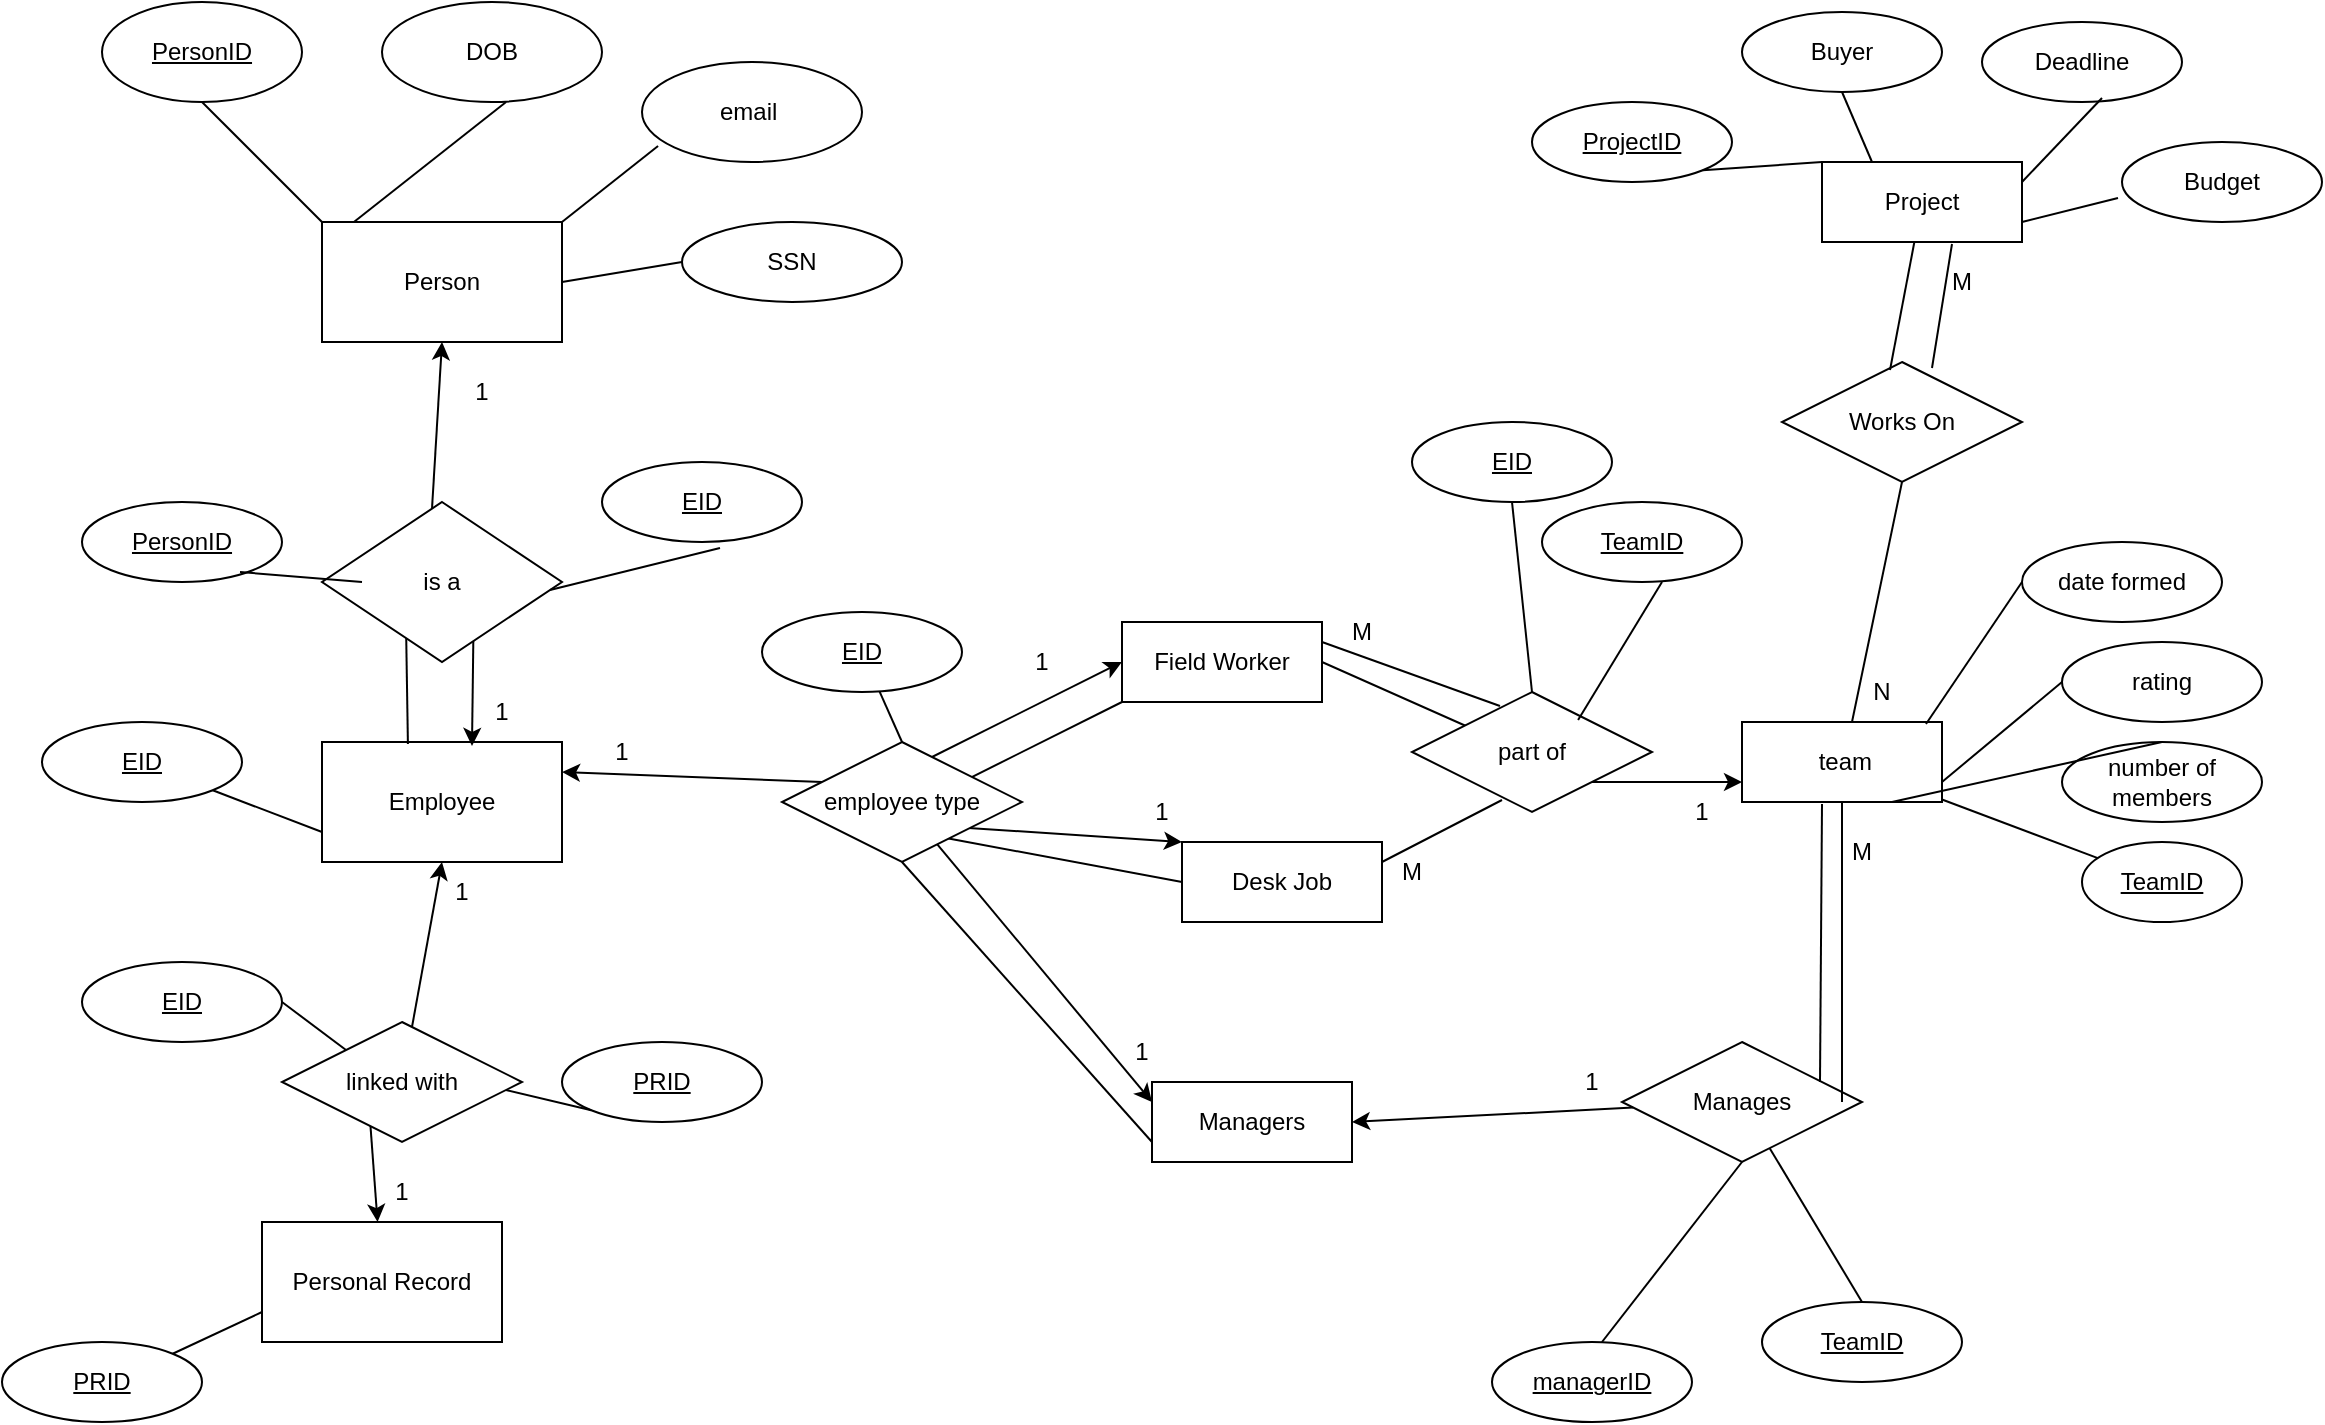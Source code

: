 <mxfile version="24.2.0" type="github">
  <diagram id="R2lEEEUBdFMjLlhIrx00" name="Page-1">
    <mxGraphModel dx="2284" dy="786" grid="1" gridSize="10" guides="1" tooltips="1" connect="1" arrows="1" fold="1" page="1" pageScale="1" pageWidth="850" pageHeight="1100" math="0" shadow="0" extFonts="Permanent Marker^https://fonts.googleapis.com/css?family=Permanent+Marker">
      <root>
        <mxCell id="0" />
        <mxCell id="1" parent="0" />
        <mxCell id="mj0stDpqTELkZ3aWnNAY-2" value="&lt;u&gt;TeamID&lt;/u&gt;" style="ellipse;whiteSpace=wrap;html=1;" vertex="1" parent="1">
          <mxGeometry x="760" y="610" width="80" height="40" as="geometry" />
        </mxCell>
        <mxCell id="mj0stDpqTELkZ3aWnNAY-3" value="Person" style="rounded=0;whiteSpace=wrap;html=1;" vertex="1" parent="1">
          <mxGeometry x="-120" y="300" width="120" height="60" as="geometry" />
        </mxCell>
        <mxCell id="mj0stDpqTELkZ3aWnNAY-4" value="DOB" style="ellipse;whiteSpace=wrap;html=1;" vertex="1" parent="1">
          <mxGeometry x="-90" y="190" width="110" height="50" as="geometry" />
        </mxCell>
        <mxCell id="mj0stDpqTELkZ3aWnNAY-5" value="" style="endArrow=none;html=1;rounded=0;entryX=0.564;entryY=1;entryDx=0;entryDy=0;entryPerimeter=0;exitX=0.133;exitY=0;exitDx=0;exitDy=0;exitPerimeter=0;" edge="1" parent="1" source="mj0stDpqTELkZ3aWnNAY-3" target="mj0stDpqTELkZ3aWnNAY-4">
          <mxGeometry width="50" height="50" relative="1" as="geometry">
            <mxPoint x="140" y="330" as="sourcePoint" />
            <mxPoint x="450" y="290" as="targetPoint" />
          </mxGeometry>
        </mxCell>
        <mxCell id="mj0stDpqTELkZ3aWnNAY-6" value="&lt;u&gt;PersonID&lt;/u&gt;" style="ellipse;whiteSpace=wrap;html=1;" vertex="1" parent="1">
          <mxGeometry x="-230" y="190" width="100" height="50" as="geometry" />
        </mxCell>
        <mxCell id="mj0stDpqTELkZ3aWnNAY-7" value="" style="endArrow=none;html=1;rounded=0;exitX=0.5;exitY=1;exitDx=0;exitDy=0;entryX=0;entryY=0;entryDx=0;entryDy=0;" edge="1" parent="1" source="mj0stDpqTELkZ3aWnNAY-6" target="mj0stDpqTELkZ3aWnNAY-3">
          <mxGeometry width="50" height="50" relative="1" as="geometry">
            <mxPoint x="400" y="340" as="sourcePoint" />
            <mxPoint x="450" y="290" as="targetPoint" />
          </mxGeometry>
        </mxCell>
        <mxCell id="mj0stDpqTELkZ3aWnNAY-8" value="email&amp;nbsp;" style="ellipse;whiteSpace=wrap;html=1;" vertex="1" parent="1">
          <mxGeometry x="40" y="220" width="110" height="50" as="geometry" />
        </mxCell>
        <mxCell id="mj0stDpqTELkZ3aWnNAY-9" value="SSN" style="ellipse;whiteSpace=wrap;html=1;" vertex="1" parent="1">
          <mxGeometry x="60" y="300" width="110" height="40" as="geometry" />
        </mxCell>
        <mxCell id="mj0stDpqTELkZ3aWnNAY-10" value="" style="endArrow=none;html=1;rounded=0;entryX=0.073;entryY=0.84;entryDx=0;entryDy=0;entryPerimeter=0;exitX=1;exitY=0;exitDx=0;exitDy=0;" edge="1" parent="1" source="mj0stDpqTELkZ3aWnNAY-3" target="mj0stDpqTELkZ3aWnNAY-8">
          <mxGeometry width="50" height="50" relative="1" as="geometry">
            <mxPoint x="-10" y="310" as="sourcePoint" />
            <mxPoint x="-60" y="320" as="targetPoint" />
          </mxGeometry>
        </mxCell>
        <mxCell id="mj0stDpqTELkZ3aWnNAY-12" value="" style="endArrow=none;html=1;rounded=0;entryX=0;entryY=0.5;entryDx=0;entryDy=0;exitX=1;exitY=0.5;exitDx=0;exitDy=0;" edge="1" parent="1" source="mj0stDpqTELkZ3aWnNAY-3" target="mj0stDpqTELkZ3aWnNAY-9">
          <mxGeometry width="50" height="50" relative="1" as="geometry">
            <mxPoint x="-110" y="410" as="sourcePoint" />
            <mxPoint x="-60" y="360" as="targetPoint" />
          </mxGeometry>
        </mxCell>
        <mxCell id="mj0stDpqTELkZ3aWnNAY-13" value="Employee" style="rounded=0;whiteSpace=wrap;html=1;" vertex="1" parent="1">
          <mxGeometry x="-120" y="560" width="120" height="60" as="geometry" />
        </mxCell>
        <mxCell id="mj0stDpqTELkZ3aWnNAY-20" value="" style="endArrow=none;html=1;rounded=0;entryX=0.2;entryY=0.888;entryDx=0;entryDy=0;entryPerimeter=0;exitX=0.358;exitY=0.017;exitDx=0;exitDy=0;exitPerimeter=0;" edge="1" parent="1" source="mj0stDpqTELkZ3aWnNAY-13">
          <mxGeometry width="50" height="50" relative="1" as="geometry">
            <mxPoint x="-78" y="550" as="sourcePoint" />
            <mxPoint x="-78" y="501.04" as="targetPoint" />
          </mxGeometry>
        </mxCell>
        <mxCell id="mj0stDpqTELkZ3aWnNAY-21" value="Personal Record" style="rounded=0;whiteSpace=wrap;html=1;" vertex="1" parent="1">
          <mxGeometry x="-150" y="800" width="120" height="60" as="geometry" />
        </mxCell>
        <mxCell id="mj0stDpqTELkZ3aWnNAY-25" value="" style="endArrow=classic;html=1;rounded=0;exitX=0.067;exitY=0.988;exitDx=0;exitDy=0;exitPerimeter=0;" edge="1" parent="1" target="mj0stDpqTELkZ3aWnNAY-21">
          <mxGeometry width="50" height="50" relative="1" as="geometry">
            <mxPoint x="-95.98" y="749.04" as="sourcePoint" />
            <mxPoint x="-70" y="800" as="targetPoint" />
          </mxGeometry>
        </mxCell>
        <mxCell id="mj0stDpqTELkZ3aWnNAY-26" value="" style="endArrow=classic;html=1;rounded=0;entryX=0.5;entryY=1;entryDx=0;entryDy=0;" edge="1" parent="1" source="mj0stDpqTELkZ3aWnNAY-77" target="mj0stDpqTELkZ3aWnNAY-13">
          <mxGeometry width="50" height="50" relative="1" as="geometry">
            <mxPoint x="-60" y="690" as="sourcePoint" />
            <mxPoint x="-290" y="690" as="targetPoint" />
          </mxGeometry>
        </mxCell>
        <mxCell id="mj0stDpqTELkZ3aWnNAY-28" value="1" style="text;strokeColor=none;align=center;fillColor=none;html=1;verticalAlign=middle;whiteSpace=wrap;rounded=0;" vertex="1" parent="1">
          <mxGeometry x="-80" y="620" width="60" height="30" as="geometry" />
        </mxCell>
        <mxCell id="mj0stDpqTELkZ3aWnNAY-29" value="1" style="text;strokeColor=none;align=center;fillColor=none;html=1;verticalAlign=middle;whiteSpace=wrap;rounded=0;" vertex="1" parent="1">
          <mxGeometry x="-110" y="770" width="60" height="30" as="geometry" />
        </mxCell>
        <mxCell id="mj0stDpqTELkZ3aWnNAY-30" value="" style="endArrow=classic;html=1;rounded=0;entryX=0.5;entryY=1;entryDx=0;entryDy=0;exitX=0.417;exitY=0.163;exitDx=0;exitDy=0;exitPerimeter=0;" edge="1" parent="1" target="mj0stDpqTELkZ3aWnNAY-3">
          <mxGeometry width="50" height="50" relative="1" as="geometry">
            <mxPoint x="-64.98" y="443.04" as="sourcePoint" />
            <mxPoint x="-210" y="420" as="targetPoint" />
          </mxGeometry>
        </mxCell>
        <mxCell id="mj0stDpqTELkZ3aWnNAY-31" value="1" style="text;strokeColor=none;align=center;fillColor=none;html=1;verticalAlign=middle;whiteSpace=wrap;rounded=0;" vertex="1" parent="1">
          <mxGeometry x="-70" y="370" width="60" height="30" as="geometry" />
        </mxCell>
        <mxCell id="mj0stDpqTELkZ3aWnNAY-33" value="" style="endArrow=classic;html=1;rounded=0;entryX=0.625;entryY=0.033;entryDx=0;entryDy=0;entryPerimeter=0;exitX=0.767;exitY=0.638;exitDx=0;exitDy=0;exitPerimeter=0;" edge="1" parent="1" target="mj0stDpqTELkZ3aWnNAY-13">
          <mxGeometry width="50" height="50" relative="1" as="geometry">
            <mxPoint x="-43.98" y="481.04" as="sourcePoint" />
            <mxPoint x="-260" y="470" as="targetPoint" />
          </mxGeometry>
        </mxCell>
        <mxCell id="mj0stDpqTELkZ3aWnNAY-34" value="1" style="text;strokeColor=none;align=center;fillColor=none;html=1;verticalAlign=middle;whiteSpace=wrap;rounded=0;" vertex="1" parent="1">
          <mxGeometry x="-60" y="530" width="60" height="30" as="geometry" />
        </mxCell>
        <mxCell id="mj0stDpqTELkZ3aWnNAY-36" value="EID" style="ellipse;whiteSpace=wrap;html=1;align=center;fontStyle=4;" vertex="1" parent="1">
          <mxGeometry x="-260" y="550" width="100" height="40" as="geometry" />
        </mxCell>
        <mxCell id="mj0stDpqTELkZ3aWnNAY-37" value="" style="endArrow=none;html=1;rounded=0;exitX=1;exitY=1;exitDx=0;exitDy=0;entryX=0;entryY=0.75;entryDx=0;entryDy=0;" edge="1" parent="1" source="mj0stDpqTELkZ3aWnNAY-36" target="mj0stDpqTELkZ3aWnNAY-13">
          <mxGeometry relative="1" as="geometry">
            <mxPoint x="-270" y="640" as="sourcePoint" />
            <mxPoint x="-110" y="640" as="targetPoint" />
          </mxGeometry>
        </mxCell>
        <mxCell id="mj0stDpqTELkZ3aWnNAY-38" value="PRID" style="ellipse;whiteSpace=wrap;html=1;align=center;fontStyle=4;" vertex="1" parent="1">
          <mxGeometry x="-280" y="860" width="100" height="40" as="geometry" />
        </mxCell>
        <mxCell id="mj0stDpqTELkZ3aWnNAY-39" value="" style="endArrow=none;html=1;rounded=0;entryX=1;entryY=0;entryDx=0;entryDy=0;exitX=0;exitY=0.75;exitDx=0;exitDy=0;" edge="1" parent="1" source="mj0stDpqTELkZ3aWnNAY-21" target="mj0stDpqTELkZ3aWnNAY-38">
          <mxGeometry relative="1" as="geometry">
            <mxPoint x="-170" y="700" as="sourcePoint" />
            <mxPoint x="-10" y="700" as="targetPoint" />
          </mxGeometry>
        </mxCell>
        <mxCell id="mj0stDpqTELkZ3aWnNAY-40" value="EID" style="ellipse;whiteSpace=wrap;html=1;align=center;fontStyle=4;" vertex="1" parent="1">
          <mxGeometry x="-240" y="670" width="100" height="40" as="geometry" />
        </mxCell>
        <mxCell id="mj0stDpqTELkZ3aWnNAY-41" value="" style="endArrow=none;html=1;rounded=0;exitX=1;exitY=0.5;exitDx=0;exitDy=0;entryX=0;entryY=0.625;entryDx=0;entryDy=0;entryPerimeter=0;" edge="1" parent="1" source="mj0stDpqTELkZ3aWnNAY-40">
          <mxGeometry relative="1" as="geometry">
            <mxPoint x="-170" y="700" as="sourcePoint" />
            <mxPoint x="-100" y="720" as="targetPoint" />
          </mxGeometry>
        </mxCell>
        <mxCell id="mj0stDpqTELkZ3aWnNAY-42" value="PRID" style="ellipse;whiteSpace=wrap;html=1;align=center;fontStyle=4;" vertex="1" parent="1">
          <mxGeometry y="710" width="100" height="40" as="geometry" />
        </mxCell>
        <mxCell id="mj0stDpqTELkZ3aWnNAY-43" value="" style="endArrow=none;html=1;rounded=0;exitX=0.633;exitY=0.7;exitDx=0;exitDy=0;exitPerimeter=0;entryX=0;entryY=1;entryDx=0;entryDy=0;" edge="1" parent="1" target="mj0stDpqTELkZ3aWnNAY-42">
          <mxGeometry relative="1" as="geometry">
            <mxPoint x="-62.02" y="726" as="sourcePoint" />
            <mxPoint x="140" y="770" as="targetPoint" />
          </mxGeometry>
        </mxCell>
        <mxCell id="mj0stDpqTELkZ3aWnNAY-45" value="" style="endArrow=classic;html=1;rounded=0;exitX=0;exitY=0.25;exitDx=0;exitDy=0;entryX=1;entryY=0.25;entryDx=0;entryDy=0;" edge="1" parent="1" source="mj0stDpqTELkZ3aWnNAY-75" target="mj0stDpqTELkZ3aWnNAY-13">
          <mxGeometry width="50" height="50" relative="1" as="geometry">
            <mxPoint x="150" y="570" as="sourcePoint" />
            <mxPoint x="20" y="470" as="targetPoint" />
          </mxGeometry>
        </mxCell>
        <mxCell id="mj0stDpqTELkZ3aWnNAY-46" value="" style="endArrow=none;html=1;rounded=0;entryX=0;entryY=1;entryDx=0;entryDy=0;" edge="1" parent="1" target="mj0stDpqTELkZ3aWnNAY-47">
          <mxGeometry width="50" height="50" relative="1" as="geometry">
            <mxPoint x="197.143" y="581.429" as="sourcePoint" />
            <mxPoint x="-350" y="630" as="targetPoint" />
          </mxGeometry>
        </mxCell>
        <mxCell id="mj0stDpqTELkZ3aWnNAY-47" value="Field Worker" style="whiteSpace=wrap;html=1;align=center;" vertex="1" parent="1">
          <mxGeometry x="280" y="500" width="100" height="40" as="geometry" />
        </mxCell>
        <mxCell id="mj0stDpqTELkZ3aWnNAY-48" value="" style="endArrow=classic;html=1;rounded=0;entryX=0;entryY=0.5;entryDx=0;entryDy=0;exitX=0.5;exitY=0;exitDx=0;exitDy=0;" edge="1" parent="1" target="mj0stDpqTELkZ3aWnNAY-47">
          <mxGeometry width="50" height="50" relative="1" as="geometry">
            <mxPoint x="180" y="570" as="sourcePoint" />
            <mxPoint x="240" y="520" as="targetPoint" />
          </mxGeometry>
        </mxCell>
        <mxCell id="mj0stDpqTELkZ3aWnNAY-49" value="1" style="text;strokeColor=none;align=center;fillColor=none;html=1;verticalAlign=middle;whiteSpace=wrap;rounded=0;" vertex="1" parent="1">
          <mxGeometry y="550" width="60" height="30" as="geometry" />
        </mxCell>
        <mxCell id="mj0stDpqTELkZ3aWnNAY-50" value="1" style="text;strokeColor=none;align=center;fillColor=none;html=1;verticalAlign=middle;whiteSpace=wrap;rounded=0;" vertex="1" parent="1">
          <mxGeometry x="210" y="505" width="60" height="30" as="geometry" />
        </mxCell>
        <mxCell id="mj0stDpqTELkZ3aWnNAY-51" value="Desk Job" style="whiteSpace=wrap;html=1;align=center;" vertex="1" parent="1">
          <mxGeometry x="310" y="610" width="100" height="40" as="geometry" />
        </mxCell>
        <mxCell id="mj0stDpqTELkZ3aWnNAY-52" value="" style="endArrow=classic;html=1;rounded=0;entryX=0;entryY=0;entryDx=0;entryDy=0;exitX=0.633;exitY=0.65;exitDx=0;exitDy=0;exitPerimeter=0;" edge="1" parent="1" target="mj0stDpqTELkZ3aWnNAY-51">
          <mxGeometry width="50" height="50" relative="1" as="geometry">
            <mxPoint x="187.98" y="602" as="sourcePoint" />
            <mxPoint x="260" y="640" as="targetPoint" />
          </mxGeometry>
        </mxCell>
        <mxCell id="mj0stDpqTELkZ3aWnNAY-53" value="" style="endArrow=none;html=1;rounded=0;entryX=0;entryY=0.5;entryDx=0;entryDy=0;exitX=0.683;exitY=0.8;exitDx=0;exitDy=0;exitPerimeter=0;" edge="1" parent="1" source="mj0stDpqTELkZ3aWnNAY-75" target="mj0stDpqTELkZ3aWnNAY-51">
          <mxGeometry width="50" height="50" relative="1" as="geometry">
            <mxPoint x="210" y="610" as="sourcePoint" />
            <mxPoint x="300" y="630" as="targetPoint" />
          </mxGeometry>
        </mxCell>
        <mxCell id="mj0stDpqTELkZ3aWnNAY-54" value="1" style="text;strokeColor=none;align=center;fillColor=none;html=1;verticalAlign=middle;whiteSpace=wrap;rounded=0;" vertex="1" parent="1">
          <mxGeometry x="270" y="580" width="60" height="30" as="geometry" />
        </mxCell>
        <mxCell id="mj0stDpqTELkZ3aWnNAY-55" value="&amp;nbsp;team" style="whiteSpace=wrap;html=1;align=center;" vertex="1" parent="1">
          <mxGeometry x="590" y="550" width="100" height="40" as="geometry" />
        </mxCell>
        <mxCell id="mj0stDpqTELkZ3aWnNAY-58" value="" style="endArrow=none;html=1;rounded=0;" edge="1" parent="1" source="mj0stDpqTELkZ3aWnNAY-2" target="mj0stDpqTELkZ3aWnNAY-55">
          <mxGeometry width="50" height="50" relative="1" as="geometry">
            <mxPoint x="550" y="610" as="sourcePoint" />
            <mxPoint x="600" y="570" as="targetPoint" />
          </mxGeometry>
        </mxCell>
        <mxCell id="mj0stDpqTELkZ3aWnNAY-61" value="number of members" style="ellipse;whiteSpace=wrap;html=1;align=center;" vertex="1" parent="1">
          <mxGeometry x="750" y="560" width="100" height="40" as="geometry" />
        </mxCell>
        <mxCell id="mj0stDpqTELkZ3aWnNAY-63" value="" style="endArrow=none;html=1;rounded=0;entryX=0.75;entryY=1;entryDx=0;entryDy=0;exitX=0.5;exitY=0;exitDx=0;exitDy=0;" edge="1" parent="1" source="mj0stDpqTELkZ3aWnNAY-61" target="mj0stDpqTELkZ3aWnNAY-55">
          <mxGeometry width="50" height="50" relative="1" as="geometry">
            <mxPoint x="530" y="730" as="sourcePoint" />
            <mxPoint x="580" y="680" as="targetPoint" />
          </mxGeometry>
        </mxCell>
        <mxCell id="mj0stDpqTELkZ3aWnNAY-65" value="rating" style="ellipse;whiteSpace=wrap;html=1;align=center;" vertex="1" parent="1">
          <mxGeometry x="750" y="510" width="100" height="40" as="geometry" />
        </mxCell>
        <mxCell id="mj0stDpqTELkZ3aWnNAY-66" value="" style="endArrow=none;html=1;rounded=0;entryX=0;entryY=0.5;entryDx=0;entryDy=0;exitX=1;exitY=0.75;exitDx=0;exitDy=0;" edge="1" parent="1" source="mj0stDpqTELkZ3aWnNAY-55" target="mj0stDpqTELkZ3aWnNAY-65">
          <mxGeometry width="50" height="50" relative="1" as="geometry">
            <mxPoint x="620" y="530" as="sourcePoint" />
            <mxPoint x="670" y="480" as="targetPoint" />
          </mxGeometry>
        </mxCell>
        <mxCell id="mj0stDpqTELkZ3aWnNAY-67" value="date formed" style="ellipse;whiteSpace=wrap;html=1;align=center;" vertex="1" parent="1">
          <mxGeometry x="730" y="460" width="100" height="40" as="geometry" />
        </mxCell>
        <mxCell id="mj0stDpqTELkZ3aWnNAY-68" value="" style="endArrow=none;html=1;rounded=0;entryX=0;entryY=0.5;entryDx=0;entryDy=0;exitX=0.92;exitY=0.025;exitDx=0;exitDy=0;exitPerimeter=0;" edge="1" parent="1" source="mj0stDpqTELkZ3aWnNAY-55" target="mj0stDpqTELkZ3aWnNAY-67">
          <mxGeometry width="50" height="50" relative="1" as="geometry">
            <mxPoint x="600" y="510" as="sourcePoint" />
            <mxPoint x="650" y="460" as="targetPoint" />
          </mxGeometry>
        </mxCell>
        <mxCell id="mj0stDpqTELkZ3aWnNAY-71" value="" style="endArrow=classic;html=1;rounded=0;entryX=0;entryY=0.75;entryDx=0;entryDy=0;exitX=1;exitY=1;exitDx=0;exitDy=0;" edge="1" parent="1" source="mj0stDpqTELkZ3aWnNAY-78" target="mj0stDpqTELkZ3aWnNAY-55">
          <mxGeometry width="50" height="50" relative="1" as="geometry">
            <mxPoint x="525" y="578" as="sourcePoint" />
            <mxPoint x="260" y="650" as="targetPoint" />
          </mxGeometry>
        </mxCell>
        <mxCell id="mj0stDpqTELkZ3aWnNAY-72" value="1" style="text;strokeColor=none;align=center;fillColor=none;html=1;verticalAlign=middle;whiteSpace=wrap;rounded=0;" vertex="1" parent="1">
          <mxGeometry x="540" y="580" width="60" height="30" as="geometry" />
        </mxCell>
        <mxCell id="mj0stDpqTELkZ3aWnNAY-73" value="" style="endArrow=none;html=1;rounded=0;entryX=0;entryY=0.25;entryDx=0;entryDy=0;exitX=1;exitY=0.5;exitDx=0;exitDy=0;" edge="1" parent="1" source="mj0stDpqTELkZ3aWnNAY-47">
          <mxGeometry width="50" height="50" relative="1" as="geometry">
            <mxPoint x="210" y="700" as="sourcePoint" />
            <mxPoint x="470" y="560" as="targetPoint" />
          </mxGeometry>
        </mxCell>
        <mxCell id="mj0stDpqTELkZ3aWnNAY-74" value="" style="endArrow=none;html=1;rounded=0;entryX=-0.017;entryY=0.025;entryDx=0;entryDy=0;entryPerimeter=0;exitX=1;exitY=0.25;exitDx=0;exitDy=0;" edge="1" parent="1" source="mj0stDpqTELkZ3aWnNAY-47">
          <mxGeometry width="50" height="50" relative="1" as="geometry">
            <mxPoint x="370" y="740" as="sourcePoint" />
            <mxPoint x="468.98" y="542" as="targetPoint" />
          </mxGeometry>
        </mxCell>
        <mxCell id="mj0stDpqTELkZ3aWnNAY-75" value="employee type" style="shape=rhombus;perimeter=rhombusPerimeter;whiteSpace=wrap;html=1;align=center;" vertex="1" parent="1">
          <mxGeometry x="110" y="560" width="120" height="60" as="geometry" />
        </mxCell>
        <mxCell id="mj0stDpqTELkZ3aWnNAY-76" value="is a" style="shape=rhombus;perimeter=rhombusPerimeter;whiteSpace=wrap;html=1;align=center;" vertex="1" parent="1">
          <mxGeometry x="-120" y="440" width="120" height="80" as="geometry" />
        </mxCell>
        <mxCell id="mj0stDpqTELkZ3aWnNAY-77" value="linked with" style="shape=rhombus;perimeter=rhombusPerimeter;whiteSpace=wrap;html=1;align=center;" vertex="1" parent="1">
          <mxGeometry x="-140" y="700" width="120" height="60" as="geometry" />
        </mxCell>
        <mxCell id="mj0stDpqTELkZ3aWnNAY-78" value="part of" style="shape=rhombus;perimeter=rhombusPerimeter;whiteSpace=wrap;html=1;align=center;" vertex="1" parent="1">
          <mxGeometry x="425" y="535" width="120" height="60" as="geometry" />
        </mxCell>
        <mxCell id="mj0stDpqTELkZ3aWnNAY-79" value="M" style="text;strokeColor=none;align=center;fillColor=none;html=1;verticalAlign=middle;whiteSpace=wrap;rounded=0;" vertex="1" parent="1">
          <mxGeometry x="370" y="490" width="60" height="30" as="geometry" />
        </mxCell>
        <mxCell id="mj0stDpqTELkZ3aWnNAY-80" value="" style="endArrow=none;html=1;rounded=0;entryX=0.375;entryY=0.9;entryDx=0;entryDy=0;entryPerimeter=0;exitX=1;exitY=0.25;exitDx=0;exitDy=0;" edge="1" parent="1" source="mj0stDpqTELkZ3aWnNAY-51" target="mj0stDpqTELkZ3aWnNAY-78">
          <mxGeometry relative="1" as="geometry">
            <mxPoint x="400" y="620" as="sourcePoint" />
            <mxPoint x="560" y="620" as="targetPoint" />
          </mxGeometry>
        </mxCell>
        <mxCell id="mj0stDpqTELkZ3aWnNAY-81" value="M" style="text;strokeColor=none;align=center;fillColor=none;html=1;verticalAlign=middle;whiteSpace=wrap;rounded=0;" vertex="1" parent="1">
          <mxGeometry x="395" y="610" width="60" height="30" as="geometry" />
        </mxCell>
        <mxCell id="mj0stDpqTELkZ3aWnNAY-83" value="Managers" style="whiteSpace=wrap;html=1;align=center;" vertex="1" parent="1">
          <mxGeometry x="295" y="730" width="100" height="40" as="geometry" />
        </mxCell>
        <mxCell id="mj0stDpqTELkZ3aWnNAY-87" value="" style="endArrow=none;html=1;rounded=0;entryX=0;entryY=0.75;entryDx=0;entryDy=0;exitX=0.5;exitY=1;exitDx=0;exitDy=0;" edge="1" parent="1" source="mj0stDpqTELkZ3aWnNAY-75" target="mj0stDpqTELkZ3aWnNAY-83">
          <mxGeometry width="50" height="50" relative="1" as="geometry">
            <mxPoint x="150" y="650" as="sourcePoint" />
            <mxPoint x="240" y="730" as="targetPoint" />
          </mxGeometry>
        </mxCell>
        <mxCell id="mj0stDpqTELkZ3aWnNAY-88" value="" style="endArrow=classic;html=1;rounded=0;entryX=0;entryY=0.25;entryDx=0;entryDy=0;" edge="1" parent="1" source="mj0stDpqTELkZ3aWnNAY-75" target="mj0stDpqTELkZ3aWnNAY-83">
          <mxGeometry width="50" height="50" relative="1" as="geometry">
            <mxPoint x="140" y="790" as="sourcePoint" />
            <mxPoint x="190" y="740" as="targetPoint" />
          </mxGeometry>
        </mxCell>
        <mxCell id="mj0stDpqTELkZ3aWnNAY-89" value="1" style="text;strokeColor=none;align=center;fillColor=none;html=1;verticalAlign=middle;whiteSpace=wrap;rounded=0;" vertex="1" parent="1">
          <mxGeometry x="260" y="700" width="60" height="30" as="geometry" />
        </mxCell>
        <mxCell id="mj0stDpqTELkZ3aWnNAY-90" value="Manages" style="shape=rhombus;perimeter=rhombusPerimeter;whiteSpace=wrap;html=1;align=center;" vertex="1" parent="1">
          <mxGeometry x="530" y="710" width="120" height="60" as="geometry" />
        </mxCell>
        <mxCell id="mj0stDpqTELkZ3aWnNAY-91" value="" style="endArrow=classic;html=1;rounded=0;entryX=1;entryY=0.5;entryDx=0;entryDy=0;" edge="1" parent="1" source="mj0stDpqTELkZ3aWnNAY-90" target="mj0stDpqTELkZ3aWnNAY-83">
          <mxGeometry width="50" height="50" relative="1" as="geometry">
            <mxPoint x="480" y="840" as="sourcePoint" />
            <mxPoint x="530" y="790" as="targetPoint" />
          </mxGeometry>
        </mxCell>
        <mxCell id="mj0stDpqTELkZ3aWnNAY-92" value="" style="endArrow=none;html=1;rounded=0;entryX=0.5;entryY=1;entryDx=0;entryDy=0;" edge="1" parent="1" target="mj0stDpqTELkZ3aWnNAY-55">
          <mxGeometry width="50" height="50" relative="1" as="geometry">
            <mxPoint x="640" y="740" as="sourcePoint" />
            <mxPoint x="710" y="670" as="targetPoint" />
          </mxGeometry>
        </mxCell>
        <mxCell id="mj0stDpqTELkZ3aWnNAY-93" value="1" style="text;strokeColor=none;align=center;fillColor=none;html=1;verticalAlign=middle;whiteSpace=wrap;rounded=0;" vertex="1" parent="1">
          <mxGeometry x="485" y="715" width="60" height="30" as="geometry" />
        </mxCell>
        <mxCell id="mj0stDpqTELkZ3aWnNAY-95" value="M" style="text;strokeColor=none;align=center;fillColor=none;html=1;verticalAlign=middle;whiteSpace=wrap;rounded=0;" vertex="1" parent="1">
          <mxGeometry x="620" y="600" width="60" height="30" as="geometry" />
        </mxCell>
        <mxCell id="mj0stDpqTELkZ3aWnNAY-96" value="" style="endArrow=none;html=1;rounded=0;entryX=0.4;entryY=1.025;entryDx=0;entryDy=0;exitX=0.825;exitY=0.333;exitDx=0;exitDy=0;exitPerimeter=0;entryPerimeter=0;" edge="1" parent="1" source="mj0stDpqTELkZ3aWnNAY-90" target="mj0stDpqTELkZ3aWnNAY-55">
          <mxGeometry width="50" height="50" relative="1" as="geometry">
            <mxPoint x="600" y="700" as="sourcePoint" />
            <mxPoint x="650" y="650" as="targetPoint" />
          </mxGeometry>
        </mxCell>
        <mxCell id="mj0stDpqTELkZ3aWnNAY-97" value="managerID" style="ellipse;whiteSpace=wrap;html=1;align=center;fontStyle=4;" vertex="1" parent="1">
          <mxGeometry x="465" y="860" width="100" height="40" as="geometry" />
        </mxCell>
        <mxCell id="mj0stDpqTELkZ3aWnNAY-98" value="" style="endArrow=none;html=1;rounded=0;entryX=0.5;entryY=1;entryDx=0;entryDy=0;" edge="1" parent="1" target="mj0stDpqTELkZ3aWnNAY-90">
          <mxGeometry width="50" height="50" relative="1" as="geometry">
            <mxPoint x="520" y="860" as="sourcePoint" />
            <mxPoint x="570" y="810" as="targetPoint" />
          </mxGeometry>
        </mxCell>
        <mxCell id="mj0stDpqTELkZ3aWnNAY-99" value="TeamID" style="ellipse;whiteSpace=wrap;html=1;align=center;fontStyle=4;" vertex="1" parent="1">
          <mxGeometry x="600" y="840" width="100" height="40" as="geometry" />
        </mxCell>
        <mxCell id="mj0stDpqTELkZ3aWnNAY-100" value="" style="endArrow=none;html=1;rounded=0;exitX=0.5;exitY=0;exitDx=0;exitDy=0;" edge="1" parent="1" source="mj0stDpqTELkZ3aWnNAY-99" target="mj0stDpqTELkZ3aWnNAY-90">
          <mxGeometry width="50" height="50" relative="1" as="geometry">
            <mxPoint x="660" y="830" as="sourcePoint" />
            <mxPoint x="710" y="780" as="targetPoint" />
          </mxGeometry>
        </mxCell>
        <mxCell id="mj0stDpqTELkZ3aWnNAY-101" value="EID" style="ellipse;whiteSpace=wrap;html=1;align=center;fontStyle=4;" vertex="1" parent="1">
          <mxGeometry x="425" y="400" width="100" height="40" as="geometry" />
        </mxCell>
        <mxCell id="mj0stDpqTELkZ3aWnNAY-102" value="" style="endArrow=none;html=1;rounded=0;entryX=0.5;entryY=1;entryDx=0;entryDy=0;exitX=0.5;exitY=0;exitDx=0;exitDy=0;" edge="1" parent="1" source="mj0stDpqTELkZ3aWnNAY-78" target="mj0stDpqTELkZ3aWnNAY-101">
          <mxGeometry width="50" height="50" relative="1" as="geometry">
            <mxPoint x="490" y="530" as="sourcePoint" />
            <mxPoint x="530" y="470" as="targetPoint" />
          </mxGeometry>
        </mxCell>
        <mxCell id="mj0stDpqTELkZ3aWnNAY-103" value="TeamID" style="ellipse;whiteSpace=wrap;html=1;align=center;fontStyle=4;" vertex="1" parent="1">
          <mxGeometry x="490" y="440" width="100" height="40" as="geometry" />
        </mxCell>
        <mxCell id="mj0stDpqTELkZ3aWnNAY-104" value="" style="endArrow=none;html=1;rounded=0;exitX=0.692;exitY=0.233;exitDx=0;exitDy=0;exitPerimeter=0;" edge="1" parent="1" source="mj0stDpqTELkZ3aWnNAY-78">
          <mxGeometry width="50" height="50" relative="1" as="geometry">
            <mxPoint x="500" y="530" as="sourcePoint" />
            <mxPoint x="550" y="480" as="targetPoint" />
          </mxGeometry>
        </mxCell>
        <mxCell id="mj0stDpqTELkZ3aWnNAY-105" value="PersonID" style="ellipse;whiteSpace=wrap;html=1;align=center;fontStyle=4;" vertex="1" parent="1">
          <mxGeometry x="-240" y="440" width="100" height="40" as="geometry" />
        </mxCell>
        <mxCell id="mj0stDpqTELkZ3aWnNAY-106" value="" style="endArrow=none;html=1;rounded=0;exitX=0.79;exitY=0.875;exitDx=0;exitDy=0;exitPerimeter=0;" edge="1" parent="1" source="mj0stDpqTELkZ3aWnNAY-105">
          <mxGeometry width="50" height="50" relative="1" as="geometry">
            <mxPoint x="-150" y="530" as="sourcePoint" />
            <mxPoint x="-100" y="480" as="targetPoint" />
          </mxGeometry>
        </mxCell>
        <mxCell id="mj0stDpqTELkZ3aWnNAY-107" value="EID" style="ellipse;whiteSpace=wrap;html=1;align=center;fontStyle=4;" vertex="1" parent="1">
          <mxGeometry x="20" y="420" width="100" height="40" as="geometry" />
        </mxCell>
        <mxCell id="mj0stDpqTELkZ3aWnNAY-108" value="" style="endArrow=none;html=1;rounded=0;entryX=0.59;entryY=1.075;entryDx=0;entryDy=0;entryPerimeter=0;exitX=0.95;exitY=0.55;exitDx=0;exitDy=0;exitPerimeter=0;" edge="1" parent="1" source="mj0stDpqTELkZ3aWnNAY-76" target="mj0stDpqTELkZ3aWnNAY-107">
          <mxGeometry width="50" height="50" relative="1" as="geometry">
            <mxPoint x="40" y="520" as="sourcePoint" />
            <mxPoint x="90" y="470" as="targetPoint" />
          </mxGeometry>
        </mxCell>
        <mxCell id="mj0stDpqTELkZ3aWnNAY-109" value="EID" style="ellipse;whiteSpace=wrap;html=1;align=center;fontStyle=4;" vertex="1" parent="1">
          <mxGeometry x="100" y="495" width="100" height="40" as="geometry" />
        </mxCell>
        <mxCell id="mj0stDpqTELkZ3aWnNAY-110" value="" style="endArrow=none;html=1;rounded=0;exitX=0.5;exitY=0;exitDx=0;exitDy=0;" edge="1" parent="1" source="mj0stDpqTELkZ3aWnNAY-75" target="mj0stDpqTELkZ3aWnNAY-109">
          <mxGeometry width="50" height="50" relative="1" as="geometry">
            <mxPoint x="80" y="590" as="sourcePoint" />
            <mxPoint x="130" y="540" as="targetPoint" />
          </mxGeometry>
        </mxCell>
        <mxCell id="mj0stDpqTELkZ3aWnNAY-111" value="Project" style="whiteSpace=wrap;html=1;align=center;" vertex="1" parent="1">
          <mxGeometry x="630" y="270" width="100" height="40" as="geometry" />
        </mxCell>
        <mxCell id="mj0stDpqTELkZ3aWnNAY-112" value="ProjectID" style="ellipse;whiteSpace=wrap;html=1;align=center;fontStyle=4;" vertex="1" parent="1">
          <mxGeometry x="485" y="240" width="100" height="40" as="geometry" />
        </mxCell>
        <mxCell id="mj0stDpqTELkZ3aWnNAY-113" value="" style="endArrow=none;html=1;rounded=0;exitX=1;exitY=1;exitDx=0;exitDy=0;" edge="1" parent="1" source="mj0stDpqTELkZ3aWnNAY-112">
          <mxGeometry width="50" height="50" relative="1" as="geometry">
            <mxPoint x="580" y="320" as="sourcePoint" />
            <mxPoint x="630" y="270" as="targetPoint" />
          </mxGeometry>
        </mxCell>
        <mxCell id="mj0stDpqTELkZ3aWnNAY-114" value="Buyer" style="ellipse;whiteSpace=wrap;html=1;align=center;" vertex="1" parent="1">
          <mxGeometry x="590" y="195" width="100" height="40" as="geometry" />
        </mxCell>
        <mxCell id="mj0stDpqTELkZ3aWnNAY-115" value="" style="endArrow=none;html=1;rounded=0;entryX=0.5;entryY=1;entryDx=0;entryDy=0;exitX=0.25;exitY=0;exitDx=0;exitDy=0;" edge="1" parent="1" source="mj0stDpqTELkZ3aWnNAY-111" target="mj0stDpqTELkZ3aWnNAY-114">
          <mxGeometry width="50" height="50" relative="1" as="geometry">
            <mxPoint x="690" y="270" as="sourcePoint" />
            <mxPoint x="740" y="220" as="targetPoint" />
          </mxGeometry>
        </mxCell>
        <mxCell id="mj0stDpqTELkZ3aWnNAY-116" value="Deadline" style="ellipse;whiteSpace=wrap;html=1;align=center;" vertex="1" parent="1">
          <mxGeometry x="710" y="200" width="100" height="40" as="geometry" />
        </mxCell>
        <mxCell id="mj0stDpqTELkZ3aWnNAY-117" value="" style="endArrow=none;html=1;rounded=0;entryX=0.6;entryY=0.95;entryDx=0;entryDy=0;entryPerimeter=0;exitX=1;exitY=0.25;exitDx=0;exitDy=0;" edge="1" parent="1" source="mj0stDpqTELkZ3aWnNAY-111" target="mj0stDpqTELkZ3aWnNAY-116">
          <mxGeometry width="50" height="50" relative="1" as="geometry">
            <mxPoint x="730" y="300" as="sourcePoint" />
            <mxPoint x="780" y="250" as="targetPoint" />
          </mxGeometry>
        </mxCell>
        <mxCell id="mj0stDpqTELkZ3aWnNAY-118" value="Budget" style="ellipse;whiteSpace=wrap;html=1;align=center;" vertex="1" parent="1">
          <mxGeometry x="780" y="260" width="100" height="40" as="geometry" />
        </mxCell>
        <mxCell id="mj0stDpqTELkZ3aWnNAY-119" value="" style="endArrow=none;html=1;rounded=0;exitX=1;exitY=0.75;exitDx=0;exitDy=0;entryX=-0.02;entryY=0.7;entryDx=0;entryDy=0;entryPerimeter=0;" edge="1" parent="1" source="mj0stDpqTELkZ3aWnNAY-111" target="mj0stDpqTELkZ3aWnNAY-118">
          <mxGeometry width="50" height="50" relative="1" as="geometry">
            <mxPoint x="720" y="370" as="sourcePoint" />
            <mxPoint x="780" y="280" as="targetPoint" />
          </mxGeometry>
        </mxCell>
        <mxCell id="mj0stDpqTELkZ3aWnNAY-120" value="Works On" style="shape=rhombus;perimeter=rhombusPerimeter;whiteSpace=wrap;html=1;align=center;" vertex="1" parent="1">
          <mxGeometry x="610" y="370" width="120" height="60" as="geometry" />
        </mxCell>
        <mxCell id="mj0stDpqTELkZ3aWnNAY-122" value="" style="endArrow=none;html=1;rounded=0;exitX=0.45;exitY=0.067;exitDx=0;exitDy=0;exitPerimeter=0;" edge="1" parent="1" source="mj0stDpqTELkZ3aWnNAY-120" target="mj0stDpqTELkZ3aWnNAY-111">
          <mxGeometry width="50" height="50" relative="1" as="geometry">
            <mxPoint x="630" y="370" as="sourcePoint" />
            <mxPoint x="680" y="320" as="targetPoint" />
          </mxGeometry>
        </mxCell>
        <mxCell id="mj0stDpqTELkZ3aWnNAY-123" value="" style="endArrow=none;html=1;rounded=0;entryX=0.65;entryY=1.025;entryDx=0;entryDy=0;entryPerimeter=0;exitX=0.625;exitY=0.05;exitDx=0;exitDy=0;exitPerimeter=0;" edge="1" parent="1" source="mj0stDpqTELkZ3aWnNAY-120" target="mj0stDpqTELkZ3aWnNAY-111">
          <mxGeometry width="50" height="50" relative="1" as="geometry">
            <mxPoint x="680" y="380" as="sourcePoint" />
            <mxPoint x="730" y="330" as="targetPoint" />
          </mxGeometry>
        </mxCell>
        <mxCell id="mj0stDpqTELkZ3aWnNAY-124" value="M" style="text;strokeColor=none;align=center;fillColor=none;html=1;verticalAlign=middle;whiteSpace=wrap;rounded=0;" vertex="1" parent="1">
          <mxGeometry x="670" y="315" width="60" height="30" as="geometry" />
        </mxCell>
        <mxCell id="mj0stDpqTELkZ3aWnNAY-125" value="" style="endArrow=none;html=1;rounded=0;exitX=0.25;exitY=1;exitDx=0;exitDy=0;entryX=0.5;entryY=1;entryDx=0;entryDy=0;" edge="1" parent="1" source="mj0stDpqTELkZ3aWnNAY-126" target="mj0stDpqTELkZ3aWnNAY-120">
          <mxGeometry width="50" height="50" relative="1" as="geometry">
            <mxPoint x="620" y="520" as="sourcePoint" />
            <mxPoint x="670" y="470" as="targetPoint" />
          </mxGeometry>
        </mxCell>
        <mxCell id="mj0stDpqTELkZ3aWnNAY-126" value="N" style="text;strokeColor=none;align=center;fillColor=none;html=1;verticalAlign=middle;whiteSpace=wrap;rounded=0;" vertex="1" parent="1">
          <mxGeometry x="630" y="520" width="60" height="30" as="geometry" />
        </mxCell>
      </root>
    </mxGraphModel>
  </diagram>
</mxfile>
